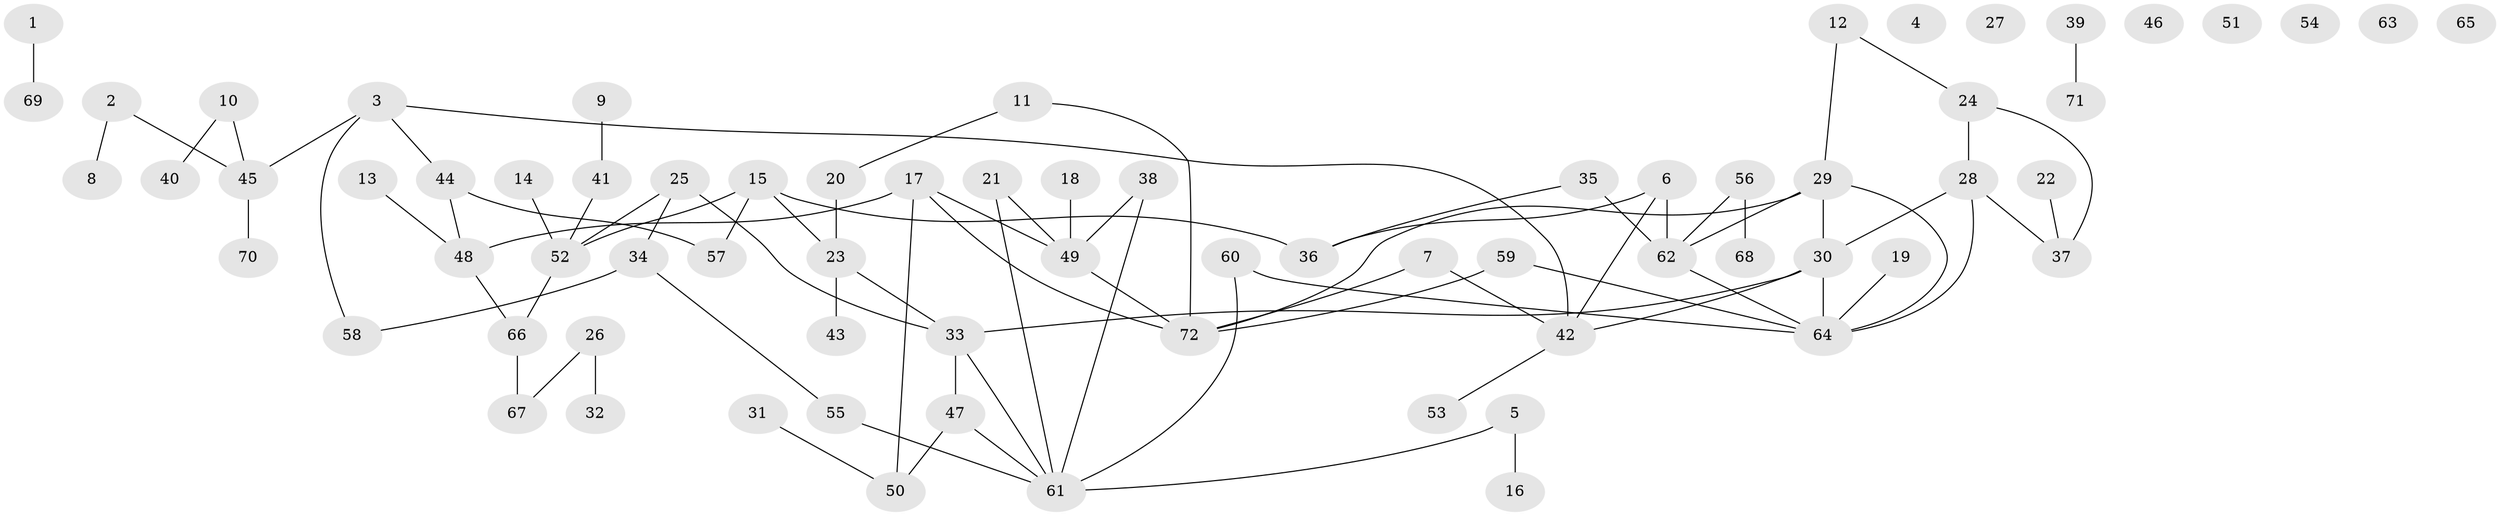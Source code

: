 // coarse degree distribution, {4: 0.20454545454545456, 9: 0.022727272727272728, 2: 0.20454545454545456, 1: 0.3181818181818182, 3: 0.11363636363636363, 5: 0.09090909090909091, 7: 0.045454545454545456}
// Generated by graph-tools (version 1.1) at 2025/48/03/04/25 22:48:07]
// undirected, 72 vertices, 85 edges
graph export_dot {
  node [color=gray90,style=filled];
  1;
  2;
  3;
  4;
  5;
  6;
  7;
  8;
  9;
  10;
  11;
  12;
  13;
  14;
  15;
  16;
  17;
  18;
  19;
  20;
  21;
  22;
  23;
  24;
  25;
  26;
  27;
  28;
  29;
  30;
  31;
  32;
  33;
  34;
  35;
  36;
  37;
  38;
  39;
  40;
  41;
  42;
  43;
  44;
  45;
  46;
  47;
  48;
  49;
  50;
  51;
  52;
  53;
  54;
  55;
  56;
  57;
  58;
  59;
  60;
  61;
  62;
  63;
  64;
  65;
  66;
  67;
  68;
  69;
  70;
  71;
  72;
  1 -- 69;
  2 -- 8;
  2 -- 45;
  3 -- 42;
  3 -- 44;
  3 -- 45;
  3 -- 58;
  5 -- 16;
  5 -- 61;
  6 -- 36;
  6 -- 42;
  6 -- 62;
  7 -- 42;
  7 -- 72;
  9 -- 41;
  10 -- 40;
  10 -- 45;
  11 -- 20;
  11 -- 72;
  12 -- 24;
  12 -- 29;
  13 -- 48;
  14 -- 52;
  15 -- 23;
  15 -- 36;
  15 -- 52;
  15 -- 57;
  17 -- 48;
  17 -- 49;
  17 -- 50;
  17 -- 72;
  18 -- 49;
  19 -- 64;
  20 -- 23;
  21 -- 49;
  21 -- 61;
  22 -- 37;
  23 -- 33;
  23 -- 43;
  24 -- 28;
  24 -- 37;
  25 -- 33;
  25 -- 34;
  25 -- 52;
  26 -- 32;
  26 -- 67;
  28 -- 30;
  28 -- 37;
  28 -- 64;
  29 -- 30;
  29 -- 62;
  29 -- 64;
  29 -- 72;
  30 -- 33;
  30 -- 42;
  30 -- 64;
  31 -- 50;
  33 -- 47;
  33 -- 61;
  34 -- 55;
  34 -- 58;
  35 -- 36;
  35 -- 62;
  38 -- 49;
  38 -- 61;
  39 -- 71;
  41 -- 52;
  42 -- 53;
  44 -- 48;
  44 -- 57;
  45 -- 70;
  47 -- 50;
  47 -- 61;
  48 -- 66;
  49 -- 72;
  52 -- 66;
  55 -- 61;
  56 -- 62;
  56 -- 68;
  59 -- 64;
  59 -- 72;
  60 -- 61;
  60 -- 64;
  62 -- 64;
  66 -- 67;
}
